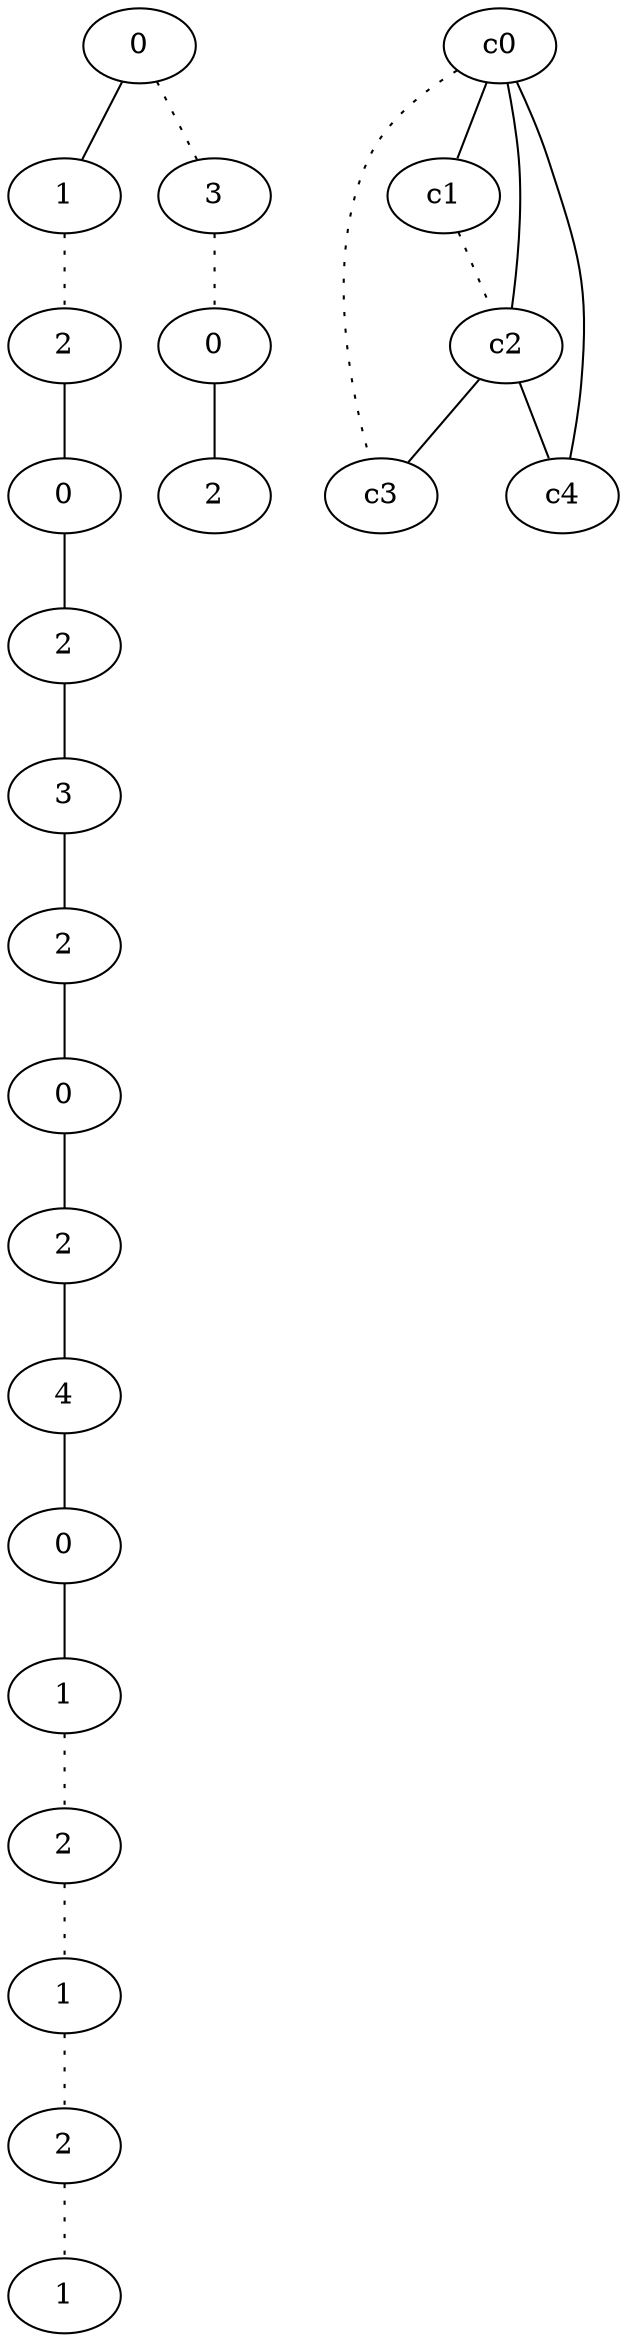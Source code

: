graph {
a0[label=0];
a1[label=1];
a2[label=2];
a3[label=0];
a4[label=2];
a5[label=3];
a6[label=2];
a7[label=0];
a8[label=2];
a9[label=4];
a10[label=0];
a11[label=1];
a12[label=2];
a13[label=1];
a14[label=2];
a15[label=1];
a16[label=3];
a17[label=0];
a18[label=2];
a0 -- a1;
a0 -- a16 [style=dotted];
a1 -- a2 [style=dotted];
a2 -- a3;
a3 -- a4;
a4 -- a5;
a5 -- a6;
a6 -- a7;
a7 -- a8;
a8 -- a9;
a9 -- a10;
a10 -- a11;
a11 -- a12 [style=dotted];
a12 -- a13 [style=dotted];
a13 -- a14 [style=dotted];
a14 -- a15 [style=dotted];
a16 -- a17 [style=dotted];
a17 -- a18;
c0 -- c1;
c0 -- c2;
c0 -- c3 [style=dotted];
c0 -- c4;
c1 -- c2 [style=dotted];
c2 -- c3;
c2 -- c4;
}
